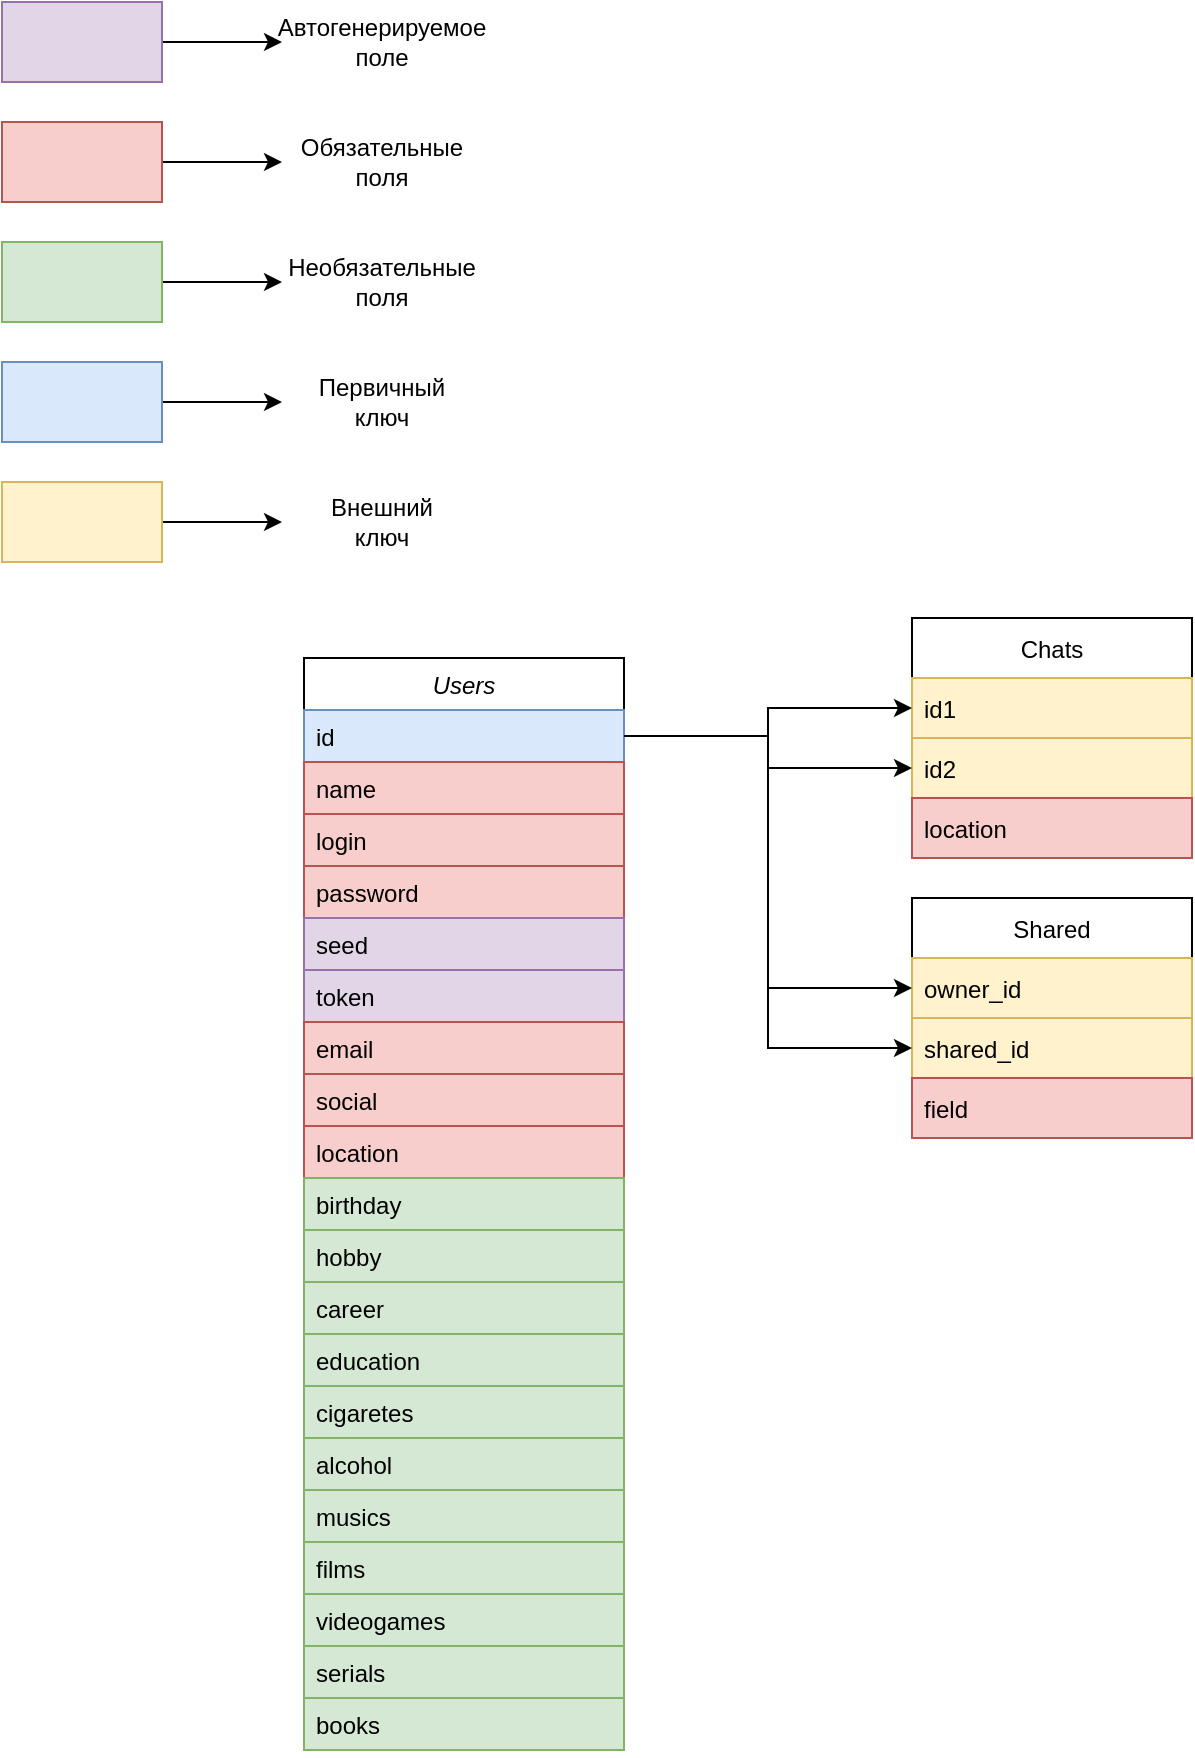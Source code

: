 <mxfile version="17.2.4" type="device"><diagram id="C5RBs43oDa-KdzZeNtuy" name="Page-1"><mxGraphModel dx="1185" dy="714" grid="1" gridSize="10" guides="1" tooltips="1" connect="1" arrows="1" fold="1" page="1" pageScale="1" pageWidth="291" pageHeight="413" background="#ffffff" math="0" shadow="0"><root><mxCell id="WIyWlLk6GJQsqaUBKTNV-0"/><mxCell id="WIyWlLk6GJQsqaUBKTNV-1" parent="WIyWlLk6GJQsqaUBKTNV-0"/><mxCell id="zkfFHV4jXpPFQw0GAbJ--0" value="Users" style="swimlane;fontStyle=2;align=center;verticalAlign=top;childLayout=stackLayout;horizontal=1;startSize=26;horizontalStack=0;resizeParent=1;resizeLast=0;collapsible=1;marginBottom=0;rounded=0;shadow=0;strokeWidth=1;" parent="WIyWlLk6GJQsqaUBKTNV-1" vertex="1"><mxGeometry x="290" y="511" width="160" height="546" as="geometry"><mxRectangle x="230" y="140" width="160" height="26" as="alternateBounds"/></mxGeometry></mxCell><mxCell id="uNnaKjE41MLqY6TI8alA-16" value="id" style="text;align=left;verticalAlign=top;spacingLeft=4;spacingRight=4;overflow=hidden;rotatable=0;points=[[0,0.5],[1,0.5]];portConstraint=eastwest;fillColor=#dae8fc;strokeColor=#6c8ebf;" parent="zkfFHV4jXpPFQw0GAbJ--0" vertex="1"><mxGeometry y="26" width="160" height="26" as="geometry"/></mxCell><mxCell id="zkfFHV4jXpPFQw0GAbJ--1" value="name" style="text;align=left;verticalAlign=top;spacingLeft=4;spacingRight=4;overflow=hidden;rotatable=0;points=[[0,0.5],[1,0.5]];portConstraint=eastwest;fillColor=#f8cecc;strokeColor=#b85450;" parent="zkfFHV4jXpPFQw0GAbJ--0" vertex="1"><mxGeometry y="52" width="160" height="26" as="geometry"/></mxCell><mxCell id="zkfFHV4jXpPFQw0GAbJ--2" value="login" style="text;align=left;verticalAlign=top;spacingLeft=4;spacingRight=4;overflow=hidden;rotatable=0;points=[[0,0.5],[1,0.5]];portConstraint=eastwest;rounded=0;shadow=0;html=0;fillColor=#f8cecc;strokeColor=#b85450;" parent="zkfFHV4jXpPFQw0GAbJ--0" vertex="1"><mxGeometry y="78" width="160" height="26" as="geometry"/></mxCell><mxCell id="uNnaKjE41MLqY6TI8alA-47" value="password   " style="text;align=left;verticalAlign=top;spacingLeft=4;spacingRight=4;overflow=hidden;rotatable=0;points=[[0,0.5],[1,0.5]];portConstraint=eastwest;rounded=0;shadow=0;html=0;fillColor=#f8cecc;strokeColor=#b85450;" parent="zkfFHV4jXpPFQw0GAbJ--0" vertex="1"><mxGeometry y="104" width="160" height="26" as="geometry"/></mxCell><mxCell id="uNnaKjE41MLqY6TI8alA-48" value="seed" style="text;align=left;verticalAlign=top;spacingLeft=4;spacingRight=4;overflow=hidden;rotatable=0;points=[[0,0.5],[1,0.5]];portConstraint=eastwest;rounded=0;shadow=0;html=0;fillColor=#e1d5e7;strokeColor=#9673a6;" parent="zkfFHV4jXpPFQw0GAbJ--0" vertex="1"><mxGeometry y="130" width="160" height="26" as="geometry"/></mxCell><mxCell id="uNnaKjE41MLqY6TI8alA-49" value="token" style="text;align=left;verticalAlign=top;spacingLeft=4;spacingRight=4;overflow=hidden;rotatable=0;points=[[0,0.5],[1,0.5]];portConstraint=eastwest;rounded=0;shadow=0;html=0;fillColor=#e1d5e7;strokeColor=#9673a6;" parent="zkfFHV4jXpPFQw0GAbJ--0" vertex="1"><mxGeometry y="156" width="160" height="26" as="geometry"/></mxCell><mxCell id="zkfFHV4jXpPFQw0GAbJ--3" value="email" style="text;align=left;verticalAlign=top;spacingLeft=4;spacingRight=4;overflow=hidden;rotatable=0;points=[[0,0.5],[1,0.5]];portConstraint=eastwest;rounded=0;shadow=0;html=0;fillColor=#f8cecc;strokeColor=#b85450;" parent="zkfFHV4jXpPFQw0GAbJ--0" vertex="1"><mxGeometry y="182" width="160" height="26" as="geometry"/></mxCell><mxCell id="uNnaKjE41MLqY6TI8alA-2" value="social" style="text;align=left;verticalAlign=top;spacingLeft=4;spacingRight=4;overflow=hidden;rotatable=0;points=[[0,0.5],[1,0.5]];portConstraint=eastwest;rounded=0;shadow=0;html=0;fillColor=#f8cecc;strokeColor=#b85450;" parent="zkfFHV4jXpPFQw0GAbJ--0" vertex="1"><mxGeometry y="208" width="160" height="26" as="geometry"/></mxCell><mxCell id="uNnaKjE41MLqY6TI8alA-4" value="location" style="text;align=left;verticalAlign=top;spacingLeft=4;spacingRight=4;overflow=hidden;rotatable=0;points=[[0,0.5],[1,0.5]];portConstraint=eastwest;rounded=0;shadow=0;html=0;fillColor=#f8cecc;strokeColor=#b85450;" parent="zkfFHV4jXpPFQw0GAbJ--0" vertex="1"><mxGeometry y="234" width="160" height="26" as="geometry"/></mxCell><mxCell id="uNnaKjE41MLqY6TI8alA-3" value="birthday" style="text;align=left;verticalAlign=top;spacingLeft=4;spacingRight=4;overflow=hidden;rotatable=0;points=[[0,0.5],[1,0.5]];portConstraint=eastwest;rounded=0;shadow=0;html=0;fillColor=#d5e8d4;strokeColor=#82b366;" parent="zkfFHV4jXpPFQw0GAbJ--0" vertex="1"><mxGeometry y="260" width="160" height="26" as="geometry"/></mxCell><mxCell id="uNnaKjE41MLqY6TI8alA-5" value="hobby" style="text;align=left;verticalAlign=top;spacingLeft=4;spacingRight=4;overflow=hidden;rotatable=0;points=[[0,0.5],[1,0.5]];portConstraint=eastwest;rounded=0;shadow=0;html=0;fillColor=#d5e8d4;strokeColor=#82b366;" parent="zkfFHV4jXpPFQw0GAbJ--0" vertex="1"><mxGeometry y="286" width="160" height="26" as="geometry"/></mxCell><mxCell id="uNnaKjE41MLqY6TI8alA-6" value="career" style="text;align=left;verticalAlign=top;spacingLeft=4;spacingRight=4;overflow=hidden;rotatable=0;points=[[0,0.5],[1,0.5]];portConstraint=eastwest;rounded=0;shadow=0;html=0;fillColor=#d5e8d4;strokeColor=#82b366;" parent="zkfFHV4jXpPFQw0GAbJ--0" vertex="1"><mxGeometry y="312" width="160" height="26" as="geometry"/></mxCell><mxCell id="uNnaKjE41MLqY6TI8alA-9" value="education" style="text;align=left;verticalAlign=top;spacingLeft=4;spacingRight=4;overflow=hidden;rotatable=0;points=[[0,0.5],[1,0.5]];portConstraint=eastwest;rounded=0;shadow=0;html=0;fillColor=#d5e8d4;strokeColor=#82b366;" parent="zkfFHV4jXpPFQw0GAbJ--0" vertex="1"><mxGeometry y="338" width="160" height="26" as="geometry"/></mxCell><mxCell id="uNnaKjE41MLqY6TI8alA-11" value="cigaretes" style="text;align=left;verticalAlign=top;spacingLeft=4;spacingRight=4;overflow=hidden;rotatable=0;points=[[0,0.5],[1,0.5]];portConstraint=eastwest;rounded=0;shadow=0;html=0;fillColor=#d5e8d4;strokeColor=#82b366;" parent="zkfFHV4jXpPFQw0GAbJ--0" vertex="1"><mxGeometry y="364" width="160" height="26" as="geometry"/></mxCell><mxCell id="uNnaKjE41MLqY6TI8alA-10" value="alcohol" style="text;align=left;verticalAlign=top;spacingLeft=4;spacingRight=4;overflow=hidden;rotatable=0;points=[[0,0.5],[1,0.5]];portConstraint=eastwest;rounded=0;shadow=0;html=0;fillColor=#d5e8d4;strokeColor=#82b366;" parent="zkfFHV4jXpPFQw0GAbJ--0" vertex="1"><mxGeometry y="390" width="160" height="26" as="geometry"/></mxCell><mxCell id="uNnaKjE41MLqY6TI8alA-7" value="musics" style="text;align=left;verticalAlign=top;spacingLeft=4;spacingRight=4;overflow=hidden;rotatable=0;points=[[0,0.5],[1,0.5]];portConstraint=eastwest;rounded=0;shadow=0;html=0;fillColor=#d5e8d4;strokeColor=#82b366;" parent="zkfFHV4jXpPFQw0GAbJ--0" vertex="1"><mxGeometry y="416" width="160" height="26" as="geometry"/></mxCell><mxCell id="uNnaKjE41MLqY6TI8alA-8" value="films" style="text;align=left;verticalAlign=top;spacingLeft=4;spacingRight=4;overflow=hidden;rotatable=0;points=[[0,0.5],[1,0.5]];portConstraint=eastwest;rounded=0;shadow=0;html=0;fillColor=#d5e8d4;strokeColor=#82b366;" parent="zkfFHV4jXpPFQw0GAbJ--0" vertex="1"><mxGeometry y="442" width="160" height="26" as="geometry"/></mxCell><mxCell id="uNnaKjE41MLqY6TI8alA-12" value="videogames" style="text;align=left;verticalAlign=top;spacingLeft=4;spacingRight=4;overflow=hidden;rotatable=0;points=[[0,0.5],[1,0.5]];portConstraint=eastwest;rounded=0;shadow=0;html=0;fillColor=#d5e8d4;strokeColor=#82b366;" parent="zkfFHV4jXpPFQw0GAbJ--0" vertex="1"><mxGeometry y="468" width="160" height="26" as="geometry"/></mxCell><mxCell id="uNnaKjE41MLqY6TI8alA-13" value="serials" style="text;align=left;verticalAlign=top;spacingLeft=4;spacingRight=4;overflow=hidden;rotatable=0;points=[[0,0.5],[1,0.5]];portConstraint=eastwest;rounded=0;shadow=0;html=0;fillColor=#d5e8d4;strokeColor=#82b366;" parent="zkfFHV4jXpPFQw0GAbJ--0" vertex="1"><mxGeometry y="494" width="160" height="26" as="geometry"/></mxCell><mxCell id="uNnaKjE41MLqY6TI8alA-14" value="books" style="text;align=left;verticalAlign=top;spacingLeft=4;spacingRight=4;overflow=hidden;rotatable=0;points=[[0,0.5],[1,0.5]];portConstraint=eastwest;rounded=0;shadow=0;html=0;fillColor=#d5e8d4;strokeColor=#82b366;" parent="zkfFHV4jXpPFQw0GAbJ--0" vertex="1"><mxGeometry y="520" width="160" height="26" as="geometry"/></mxCell><mxCell id="uNnaKjE41MLqY6TI8alA-17" value="Chats" style="swimlane;fontStyle=0;childLayout=stackLayout;horizontal=1;startSize=30;horizontalStack=0;resizeParent=1;resizeParentMax=0;resizeLast=0;collapsible=1;marginBottom=0;" parent="WIyWlLk6GJQsqaUBKTNV-1" vertex="1"><mxGeometry x="594" y="491" width="140" height="120" as="geometry"><mxRectangle x="344" y="160" width="50" height="30" as="alternateBounds"/></mxGeometry></mxCell><mxCell id="uNnaKjE41MLqY6TI8alA-18" value="id1" style="text;strokeColor=#d6b656;fillColor=#fff2cc;align=left;verticalAlign=middle;spacingLeft=4;spacingRight=4;overflow=hidden;points=[[0,0.5],[1,0.5]];portConstraint=eastwest;rotatable=0;" parent="uNnaKjE41MLqY6TI8alA-17" vertex="1"><mxGeometry y="30" width="140" height="30" as="geometry"/></mxCell><mxCell id="uNnaKjE41MLqY6TI8alA-19" value="id2" style="text;strokeColor=#d6b656;fillColor=#fff2cc;align=left;verticalAlign=middle;spacingLeft=4;spacingRight=4;overflow=hidden;points=[[0,0.5],[1,0.5]];portConstraint=eastwest;rotatable=0;" parent="uNnaKjE41MLqY6TI8alA-17" vertex="1"><mxGeometry y="60" width="140" height="30" as="geometry"/></mxCell><mxCell id="uNnaKjE41MLqY6TI8alA-20" value="location" style="text;strokeColor=#b85450;fillColor=#f8cecc;align=left;verticalAlign=middle;spacingLeft=4;spacingRight=4;overflow=hidden;points=[[0,0.5],[1,0.5]];portConstraint=eastwest;rotatable=0;" parent="uNnaKjE41MLqY6TI8alA-17" vertex="1"><mxGeometry y="90" width="140" height="30" as="geometry"/></mxCell><mxCell id="uNnaKjE41MLqY6TI8alA-22" style="edgeStyle=orthogonalEdgeStyle;rounded=0;orthogonalLoop=1;jettySize=auto;html=1;" parent="WIyWlLk6GJQsqaUBKTNV-1" source="uNnaKjE41MLqY6TI8alA-16" target="uNnaKjE41MLqY6TI8alA-18" edge="1"><mxGeometry relative="1" as="geometry"/></mxCell><mxCell id="uNnaKjE41MLqY6TI8alA-24" style="edgeStyle=orthogonalEdgeStyle;rounded=0;orthogonalLoop=1;jettySize=auto;html=1;entryX=0;entryY=0.5;entryDx=0;entryDy=0;" parent="WIyWlLk6GJQsqaUBKTNV-1" source="uNnaKjE41MLqY6TI8alA-16" target="uNnaKjE41MLqY6TI8alA-19" edge="1"><mxGeometry relative="1" as="geometry"><Array as="points"><mxPoint x="522" y="550"/><mxPoint x="522" y="566"/></Array></mxGeometry></mxCell><mxCell id="uNnaKjE41MLqY6TI8alA-25" value="Shared" style="swimlane;fontStyle=0;childLayout=stackLayout;horizontal=1;startSize=30;horizontalStack=0;resizeParent=1;resizeParentMax=0;resizeLast=0;collapsible=1;marginBottom=0;" parent="WIyWlLk6GJQsqaUBKTNV-1" vertex="1"><mxGeometry x="594" y="631" width="140" height="120" as="geometry"><mxRectangle x="344" y="160" width="50" height="30" as="alternateBounds"/></mxGeometry></mxCell><mxCell id="uNnaKjE41MLqY6TI8alA-26" value="owner_id" style="text;strokeColor=#d6b656;fillColor=#fff2cc;align=left;verticalAlign=middle;spacingLeft=4;spacingRight=4;overflow=hidden;points=[[0,0.5],[1,0.5]];portConstraint=eastwest;rotatable=0;" parent="uNnaKjE41MLqY6TI8alA-25" vertex="1"><mxGeometry y="30" width="140" height="30" as="geometry"/></mxCell><mxCell id="uNnaKjE41MLqY6TI8alA-27" value="shared_id" style="text;strokeColor=#d6b656;fillColor=#fff2cc;align=left;verticalAlign=middle;spacingLeft=4;spacingRight=4;overflow=hidden;points=[[0,0.5],[1,0.5]];portConstraint=eastwest;rotatable=0;" parent="uNnaKjE41MLqY6TI8alA-25" vertex="1"><mxGeometry y="60" width="140" height="30" as="geometry"/></mxCell><mxCell id="uNnaKjE41MLqY6TI8alA-28" value="field" style="text;strokeColor=#b85450;fillColor=#f8cecc;align=left;verticalAlign=middle;spacingLeft=4;spacingRight=4;overflow=hidden;points=[[0,0.5],[1,0.5]];portConstraint=eastwest;rotatable=0;" parent="uNnaKjE41MLqY6TI8alA-25" vertex="1"><mxGeometry y="90" width="140" height="30" as="geometry"/></mxCell><mxCell id="uNnaKjE41MLqY6TI8alA-29" style="edgeStyle=orthogonalEdgeStyle;rounded=0;orthogonalLoop=1;jettySize=auto;html=1;" parent="WIyWlLk6GJQsqaUBKTNV-1" source="uNnaKjE41MLqY6TI8alA-16" target="uNnaKjE41MLqY6TI8alA-26" edge="1"><mxGeometry relative="1" as="geometry"/></mxCell><mxCell id="uNnaKjE41MLqY6TI8alA-30" style="edgeStyle=orthogonalEdgeStyle;rounded=0;orthogonalLoop=1;jettySize=auto;html=1;entryX=0;entryY=0.5;entryDx=0;entryDy=0;" parent="WIyWlLk6GJQsqaUBKTNV-1" source="uNnaKjE41MLqY6TI8alA-16" target="uNnaKjE41MLqY6TI8alA-27" edge="1"><mxGeometry relative="1" as="geometry"/></mxCell><mxCell id="uNnaKjE41MLqY6TI8alA-33" style="edgeStyle=orthogonalEdgeStyle;rounded=0;orthogonalLoop=1;jettySize=auto;html=1;" parent="WIyWlLk6GJQsqaUBKTNV-1" source="uNnaKjE41MLqY6TI8alA-31" edge="1"><mxGeometry relative="1" as="geometry"><mxPoint x="279" y="263" as="targetPoint"/></mxGeometry></mxCell><mxCell id="uNnaKjE41MLqY6TI8alA-31" value="" style="rounded=0;whiteSpace=wrap;html=1;fillColor=#f8cecc;strokeColor=#b85450;" parent="WIyWlLk6GJQsqaUBKTNV-1" vertex="1"><mxGeometry x="139" y="243" width="80" height="40" as="geometry"/></mxCell><mxCell id="uNnaKjE41MLqY6TI8alA-32" value="Обязательные поля" style="text;html=1;align=center;verticalAlign=middle;whiteSpace=wrap;rounded=0;" parent="WIyWlLk6GJQsqaUBKTNV-1" vertex="1"><mxGeometry x="299" y="248" width="60" height="30" as="geometry"/></mxCell><mxCell id="uNnaKjE41MLqY6TI8alA-34" style="edgeStyle=orthogonalEdgeStyle;rounded=0;orthogonalLoop=1;jettySize=auto;html=1;" parent="WIyWlLk6GJQsqaUBKTNV-1" source="uNnaKjE41MLqY6TI8alA-35" edge="1"><mxGeometry relative="1" as="geometry"><mxPoint x="279" y="323" as="targetPoint"/></mxGeometry></mxCell><mxCell id="uNnaKjE41MLqY6TI8alA-35" value="" style="rounded=0;whiteSpace=wrap;html=1;fillColor=#d5e8d4;strokeColor=#82b366;" parent="WIyWlLk6GJQsqaUBKTNV-1" vertex="1"><mxGeometry x="139" y="303" width="80" height="40" as="geometry"/></mxCell><mxCell id="uNnaKjE41MLqY6TI8alA-36" value="Необязательные поля" style="text;html=1;strokeColor=none;fillColor=none;align=center;verticalAlign=middle;whiteSpace=wrap;rounded=0;" parent="WIyWlLk6GJQsqaUBKTNV-1" vertex="1"><mxGeometry x="299" y="308" width="60" height="30" as="geometry"/></mxCell><mxCell id="uNnaKjE41MLqY6TI8alA-37" style="edgeStyle=orthogonalEdgeStyle;rounded=0;orthogonalLoop=1;jettySize=auto;html=1;" parent="WIyWlLk6GJQsqaUBKTNV-1" source="uNnaKjE41MLqY6TI8alA-38" edge="1"><mxGeometry relative="1" as="geometry"><mxPoint x="279" y="383" as="targetPoint"/></mxGeometry></mxCell><mxCell id="uNnaKjE41MLqY6TI8alA-38" value="" style="rounded=0;whiteSpace=wrap;html=1;fillColor=#dae8fc;strokeColor=#6c8ebf;" parent="WIyWlLk6GJQsqaUBKTNV-1" vertex="1"><mxGeometry x="139" y="363" width="80" height="40" as="geometry"/></mxCell><mxCell id="uNnaKjE41MLqY6TI8alA-39" value="Первичный ключ" style="text;html=1;strokeColor=none;fillColor=none;align=center;verticalAlign=middle;whiteSpace=wrap;rounded=0;" parent="WIyWlLk6GJQsqaUBKTNV-1" vertex="1"><mxGeometry x="299" y="368" width="60" height="30" as="geometry"/></mxCell><mxCell id="uNnaKjE41MLqY6TI8alA-40" style="edgeStyle=orthogonalEdgeStyle;rounded=0;orthogonalLoop=1;jettySize=auto;html=1;" parent="WIyWlLk6GJQsqaUBKTNV-1" source="uNnaKjE41MLqY6TI8alA-41" edge="1"><mxGeometry relative="1" as="geometry"><mxPoint x="279" y="443" as="targetPoint"/></mxGeometry></mxCell><mxCell id="uNnaKjE41MLqY6TI8alA-41" value="" style="rounded=0;whiteSpace=wrap;html=1;fillColor=#fff2cc;strokeColor=#d6b656;" parent="WIyWlLk6GJQsqaUBKTNV-1" vertex="1"><mxGeometry x="139" y="423" width="80" height="40" as="geometry"/></mxCell><mxCell id="uNnaKjE41MLqY6TI8alA-42" value="Внешний ключ" style="text;html=1;strokeColor=none;fillColor=none;align=center;verticalAlign=middle;whiteSpace=wrap;rounded=0;" parent="WIyWlLk6GJQsqaUBKTNV-1" vertex="1"><mxGeometry x="299" y="428" width="60" height="30" as="geometry"/></mxCell><mxCell id="uNnaKjE41MLqY6TI8alA-44" style="edgeStyle=orthogonalEdgeStyle;rounded=0;orthogonalLoop=1;jettySize=auto;html=1;" parent="WIyWlLk6GJQsqaUBKTNV-1" source="uNnaKjE41MLqY6TI8alA-45" edge="1"><mxGeometry relative="1" as="geometry"><mxPoint x="279" y="203" as="targetPoint"/></mxGeometry></mxCell><mxCell id="uNnaKjE41MLqY6TI8alA-45" value="" style="rounded=0;whiteSpace=wrap;html=1;fillColor=#e1d5e7;strokeColor=#9673a6;" parent="WIyWlLk6GJQsqaUBKTNV-1" vertex="1"><mxGeometry x="139" y="183" width="80" height="40" as="geometry"/></mxCell><mxCell id="uNnaKjE41MLqY6TI8alA-46" value="Автогенерируемое поле" style="text;html=1;align=center;verticalAlign=middle;whiteSpace=wrap;rounded=0;" parent="WIyWlLk6GJQsqaUBKTNV-1" vertex="1"><mxGeometry x="299" y="188" width="60" height="30" as="geometry"/></mxCell></root></mxGraphModel></diagram></mxfile>